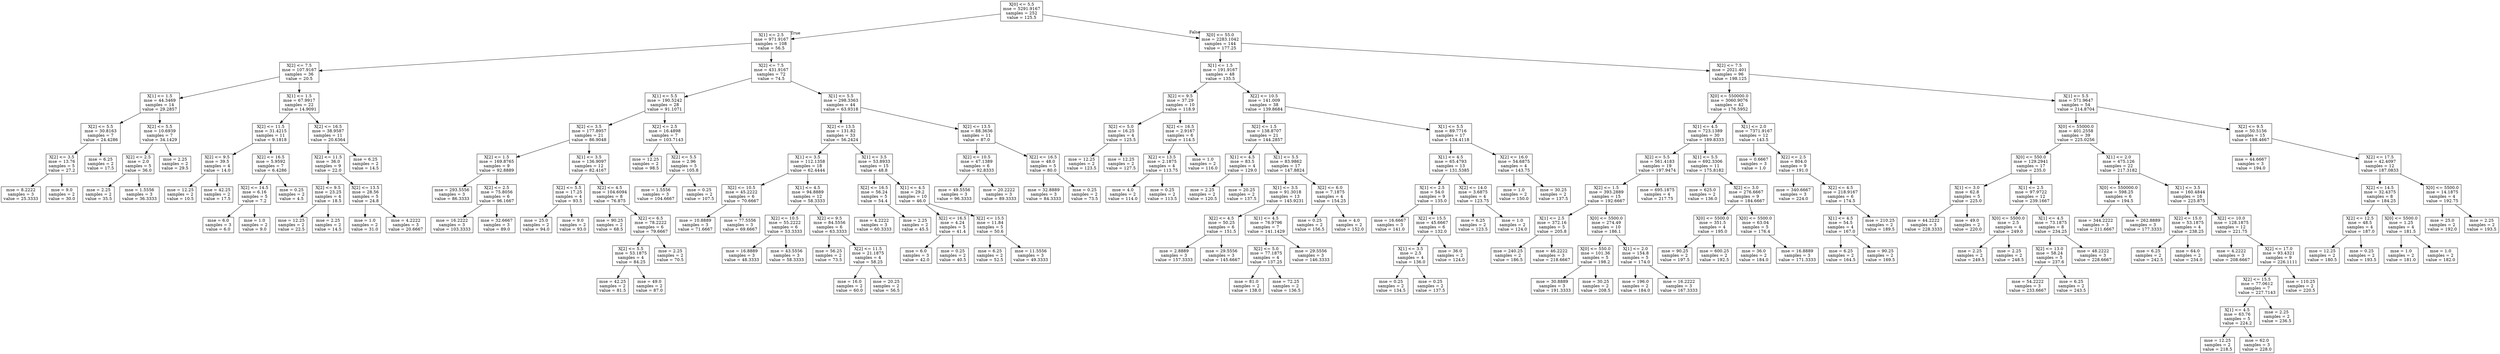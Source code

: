 digraph Tree {
node [shape=box] ;
0 [label="X[0] <= 5.5\nmse = 5291.9167\nsamples = 252\nvalue = 125.5"] ;
1 [label="X[1] <= 2.5\nmse = 971.9167\nsamples = 108\nvalue = 56.5"] ;
0 -> 1 [labeldistance=2.5, labelangle=45, headlabel="True"] ;
2 [label="X[2] <= 7.5\nmse = 107.9167\nsamples = 36\nvalue = 20.5"] ;
1 -> 2 ;
3 [label="X[1] <= 1.5\nmse = 44.3469\nsamples = 14\nvalue = 29.2857"] ;
2 -> 3 ;
4 [label="X[2] <= 5.5\nmse = 30.8163\nsamples = 7\nvalue = 24.4286"] ;
3 -> 4 ;
5 [label="X[2] <= 3.5\nmse = 13.76\nsamples = 5\nvalue = 27.2"] ;
4 -> 5 ;
6 [label="mse = 8.2222\nsamples = 3\nvalue = 25.3333"] ;
5 -> 6 ;
7 [label="mse = 9.0\nsamples = 2\nvalue = 30.0"] ;
5 -> 7 ;
8 [label="mse = 6.25\nsamples = 2\nvalue = 17.5"] ;
4 -> 8 ;
9 [label="X[2] <= 5.5\nmse = 10.6939\nsamples = 7\nvalue = 34.1429"] ;
3 -> 9 ;
10 [label="X[2] <= 2.5\nmse = 2.0\nsamples = 5\nvalue = 36.0"] ;
9 -> 10 ;
11 [label="mse = 2.25\nsamples = 2\nvalue = 35.5"] ;
10 -> 11 ;
12 [label="mse = 1.5556\nsamples = 3\nvalue = 36.3333"] ;
10 -> 12 ;
13 [label="mse = 2.25\nsamples = 2\nvalue = 29.5"] ;
9 -> 13 ;
14 [label="X[1] <= 1.5\nmse = 67.9917\nsamples = 22\nvalue = 14.9091"] ;
2 -> 14 ;
15 [label="X[2] <= 11.5\nmse = 31.4215\nsamples = 11\nvalue = 9.1818"] ;
14 -> 15 ;
16 [label="X[2] <= 9.5\nmse = 39.5\nsamples = 4\nvalue = 14.0"] ;
15 -> 16 ;
17 [label="mse = 12.25\nsamples = 2\nvalue = 10.5"] ;
16 -> 17 ;
18 [label="mse = 42.25\nsamples = 2\nvalue = 17.5"] ;
16 -> 18 ;
19 [label="X[2] <= 16.5\nmse = 5.9592\nsamples = 7\nvalue = 6.4286"] ;
15 -> 19 ;
20 [label="X[2] <= 14.5\nmse = 6.16\nsamples = 5\nvalue = 7.2"] ;
19 -> 20 ;
21 [label="mse = 6.0\nsamples = 3\nvalue = 6.0"] ;
20 -> 21 ;
22 [label="mse = 1.0\nsamples = 2\nvalue = 9.0"] ;
20 -> 22 ;
23 [label="mse = 0.25\nsamples = 2\nvalue = 4.5"] ;
19 -> 23 ;
24 [label="X[2] <= 16.5\nmse = 38.9587\nsamples = 11\nvalue = 20.6364"] ;
14 -> 24 ;
25 [label="X[2] <= 11.5\nmse = 36.0\nsamples = 9\nvalue = 22.0"] ;
24 -> 25 ;
26 [label="X[2] <= 9.5\nmse = 23.25\nsamples = 4\nvalue = 18.5"] ;
25 -> 26 ;
27 [label="mse = 12.25\nsamples = 2\nvalue = 22.5"] ;
26 -> 27 ;
28 [label="mse = 2.25\nsamples = 2\nvalue = 14.5"] ;
26 -> 28 ;
29 [label="X[2] <= 13.5\nmse = 28.56\nsamples = 5\nvalue = 24.8"] ;
25 -> 29 ;
30 [label="mse = 1.0\nsamples = 2\nvalue = 31.0"] ;
29 -> 30 ;
31 [label="mse = 4.2222\nsamples = 3\nvalue = 20.6667"] ;
29 -> 31 ;
32 [label="mse = 6.25\nsamples = 2\nvalue = 14.5"] ;
24 -> 32 ;
33 [label="X[2] <= 7.5\nmse = 431.9167\nsamples = 72\nvalue = 74.5"] ;
1 -> 33 ;
34 [label="X[1] <= 5.5\nmse = 190.5242\nsamples = 28\nvalue = 91.1071"] ;
33 -> 34 ;
35 [label="X[2] <= 3.5\nmse = 177.8957\nsamples = 21\nvalue = 86.9048"] ;
34 -> 35 ;
36 [label="X[2] <= 1.5\nmse = 169.8765\nsamples = 9\nvalue = 92.8889"] ;
35 -> 36 ;
37 [label="mse = 293.5556\nsamples = 3\nvalue = 86.3333"] ;
36 -> 37 ;
38 [label="X[2] <= 2.5\nmse = 75.8056\nsamples = 6\nvalue = 96.1667"] ;
36 -> 38 ;
39 [label="mse = 16.2222\nsamples = 3\nvalue = 103.3333"] ;
38 -> 39 ;
40 [label="mse = 32.6667\nsamples = 3\nvalue = 89.0"] ;
38 -> 40 ;
41 [label="X[1] <= 3.5\nmse = 136.9097\nsamples = 12\nvalue = 82.4167"] ;
35 -> 41 ;
42 [label="X[2] <= 5.5\nmse = 17.25\nsamples = 4\nvalue = 93.5"] ;
41 -> 42 ;
43 [label="mse = 25.0\nsamples = 2\nvalue = 94.0"] ;
42 -> 43 ;
44 [label="mse = 9.0\nsamples = 2\nvalue = 93.0"] ;
42 -> 44 ;
45 [label="X[2] <= 4.5\nmse = 104.6094\nsamples = 8\nvalue = 76.875"] ;
41 -> 45 ;
46 [label="mse = 90.25\nsamples = 2\nvalue = 68.5"] ;
45 -> 46 ;
47 [label="X[2] <= 6.5\nmse = 78.2222\nsamples = 6\nvalue = 79.6667"] ;
45 -> 47 ;
48 [label="X[2] <= 5.5\nmse = 53.1875\nsamples = 4\nvalue = 84.25"] ;
47 -> 48 ;
49 [label="mse = 42.25\nsamples = 2\nvalue = 81.5"] ;
48 -> 49 ;
50 [label="mse = 49.0\nsamples = 2\nvalue = 87.0"] ;
48 -> 50 ;
51 [label="mse = 2.25\nsamples = 2\nvalue = 70.5"] ;
47 -> 51 ;
52 [label="X[2] <= 2.5\nmse = 16.4898\nsamples = 7\nvalue = 103.7143"] ;
34 -> 52 ;
53 [label="mse = 12.25\nsamples = 2\nvalue = 98.5"] ;
52 -> 53 ;
54 [label="X[2] <= 5.5\nmse = 2.96\nsamples = 5\nvalue = 105.8"] ;
52 -> 54 ;
55 [label="mse = 1.5556\nsamples = 3\nvalue = 104.6667"] ;
54 -> 55 ;
56 [label="mse = 0.25\nsamples = 2\nvalue = 107.5"] ;
54 -> 56 ;
57 [label="X[1] <= 5.5\nmse = 298.3363\nsamples = 44\nvalue = 63.9318"] ;
33 -> 57 ;
58 [label="X[2] <= 13.5\nmse = 131.82\nsamples = 33\nvalue = 56.2424"] ;
57 -> 58 ;
59 [label="X[1] <= 3.5\nmse = 112.1358\nsamples = 18\nvalue = 62.4444"] ;
58 -> 59 ;
60 [label="X[2] <= 10.5\nmse = 45.2222\nsamples = 6\nvalue = 70.6667"] ;
59 -> 60 ;
61 [label="mse = 10.8889\nsamples = 3\nvalue = 71.6667"] ;
60 -> 61 ;
62 [label="mse = 77.5556\nsamples = 3\nvalue = 69.6667"] ;
60 -> 62 ;
63 [label="X[1] <= 4.5\nmse = 94.8889\nsamples = 12\nvalue = 58.3333"] ;
59 -> 63 ;
64 [label="X[2] <= 10.5\nmse = 55.2222\nsamples = 6\nvalue = 53.3333"] ;
63 -> 64 ;
65 [label="mse = 16.8889\nsamples = 3\nvalue = 48.3333"] ;
64 -> 65 ;
66 [label="mse = 43.5556\nsamples = 3\nvalue = 58.3333"] ;
64 -> 66 ;
67 [label="X[2] <= 9.5\nmse = 84.5556\nsamples = 6\nvalue = 63.3333"] ;
63 -> 67 ;
68 [label="mse = 56.25\nsamples = 2\nvalue = 73.5"] ;
67 -> 68 ;
69 [label="X[2] <= 11.5\nmse = 21.1875\nsamples = 4\nvalue = 58.25"] ;
67 -> 69 ;
70 [label="mse = 16.0\nsamples = 2\nvalue = 60.0"] ;
69 -> 70 ;
71 [label="mse = 20.25\nsamples = 2\nvalue = 56.5"] ;
69 -> 71 ;
72 [label="X[1] <= 3.5\nmse = 53.8933\nsamples = 15\nvalue = 48.8"] ;
58 -> 72 ;
73 [label="X[2] <= 16.5\nmse = 56.24\nsamples = 5\nvalue = 54.4"] ;
72 -> 73 ;
74 [label="mse = 4.2222\nsamples = 3\nvalue = 60.3333"] ;
73 -> 74 ;
75 [label="mse = 2.25\nsamples = 2\nvalue = 45.5"] ;
73 -> 75 ;
76 [label="X[1] <= 4.5\nmse = 29.2\nsamples = 10\nvalue = 46.0"] ;
72 -> 76 ;
77 [label="X[2] <= 16.5\nmse = 4.24\nsamples = 5\nvalue = 41.4"] ;
76 -> 77 ;
78 [label="mse = 6.0\nsamples = 3\nvalue = 42.0"] ;
77 -> 78 ;
79 [label="mse = 0.25\nsamples = 2\nvalue = 40.5"] ;
77 -> 79 ;
80 [label="X[2] <= 15.5\nmse = 11.84\nsamples = 5\nvalue = 50.6"] ;
76 -> 80 ;
81 [label="mse = 6.25\nsamples = 2\nvalue = 52.5"] ;
80 -> 81 ;
82 [label="mse = 11.5556\nsamples = 3\nvalue = 49.3333"] ;
80 -> 82 ;
83 [label="X[2] <= 13.5\nmse = 88.3636\nsamples = 11\nvalue = 87.0"] ;
57 -> 83 ;
84 [label="X[2] <= 10.5\nmse = 47.1389\nsamples = 6\nvalue = 92.8333"] ;
83 -> 84 ;
85 [label="mse = 49.5556\nsamples = 3\nvalue = 96.3333"] ;
84 -> 85 ;
86 [label="mse = 20.2222\nsamples = 3\nvalue = 89.3333"] ;
84 -> 86 ;
87 [label="X[2] <= 16.5\nmse = 48.0\nsamples = 5\nvalue = 80.0"] ;
83 -> 87 ;
88 [label="mse = 32.8889\nsamples = 3\nvalue = 84.3333"] ;
87 -> 88 ;
89 [label="mse = 0.25\nsamples = 2\nvalue = 73.5"] ;
87 -> 89 ;
90 [label="X[0] <= 55.0\nmse = 2283.1042\nsamples = 144\nvalue = 177.25"] ;
0 -> 90 [labeldistance=2.5, labelangle=-45, headlabel="False"] ;
91 [label="X[1] <= 1.5\nmse = 191.9167\nsamples = 48\nvalue = 135.5"] ;
90 -> 91 ;
92 [label="X[2] <= 9.5\nmse = 37.29\nsamples = 10\nvalue = 118.9"] ;
91 -> 92 ;
93 [label="X[2] <= 5.0\nmse = 16.25\nsamples = 4\nvalue = 125.5"] ;
92 -> 93 ;
94 [label="mse = 12.25\nsamples = 2\nvalue = 123.5"] ;
93 -> 94 ;
95 [label="mse = 12.25\nsamples = 2\nvalue = 127.5"] ;
93 -> 95 ;
96 [label="X[2] <= 16.5\nmse = 2.9167\nsamples = 6\nvalue = 114.5"] ;
92 -> 96 ;
97 [label="X[2] <= 13.5\nmse = 2.1875\nsamples = 4\nvalue = 113.75"] ;
96 -> 97 ;
98 [label="mse = 4.0\nsamples = 2\nvalue = 114.0"] ;
97 -> 98 ;
99 [label="mse = 0.25\nsamples = 2\nvalue = 113.5"] ;
97 -> 99 ;
100 [label="mse = 1.0\nsamples = 2\nvalue = 116.0"] ;
96 -> 100 ;
101 [label="X[2] <= 10.5\nmse = 141.009\nsamples = 38\nvalue = 139.8684"] ;
91 -> 101 ;
102 [label="X[2] <= 1.5\nmse = 138.8707\nsamples = 21\nvalue = 144.2857"] ;
101 -> 102 ;
103 [label="X[1] <= 4.5\nmse = 83.5\nsamples = 4\nvalue = 129.0"] ;
102 -> 103 ;
104 [label="mse = 2.25\nsamples = 2\nvalue = 120.5"] ;
103 -> 104 ;
105 [label="mse = 20.25\nsamples = 2\nvalue = 137.5"] ;
103 -> 105 ;
106 [label="X[1] <= 5.5\nmse = 83.9862\nsamples = 17\nvalue = 147.8824"] ;
102 -> 106 ;
107 [label="X[1] <= 3.5\nmse = 91.3018\nsamples = 13\nvalue = 145.9231"] ;
106 -> 107 ;
108 [label="X[2] <= 4.5\nmse = 50.25\nsamples = 6\nvalue = 151.5"] ;
107 -> 108 ;
109 [label="mse = 2.8889\nsamples = 3\nvalue = 157.3333"] ;
108 -> 109 ;
110 [label="mse = 29.5556\nsamples = 3\nvalue = 145.6667"] ;
108 -> 110 ;
111 [label="X[1] <= 4.5\nmse = 76.9796\nsamples = 7\nvalue = 141.1429"] ;
107 -> 111 ;
112 [label="X[2] <= 5.0\nmse = 77.1875\nsamples = 4\nvalue = 137.25"] ;
111 -> 112 ;
113 [label="mse = 81.0\nsamples = 2\nvalue = 138.0"] ;
112 -> 113 ;
114 [label="mse = 72.25\nsamples = 2\nvalue = 136.5"] ;
112 -> 114 ;
115 [label="mse = 29.5556\nsamples = 3\nvalue = 146.3333"] ;
111 -> 115 ;
116 [label="X[2] <= 6.0\nmse = 7.1875\nsamples = 4\nvalue = 154.25"] ;
106 -> 116 ;
117 [label="mse = 0.25\nsamples = 2\nvalue = 156.5"] ;
116 -> 117 ;
118 [label="mse = 4.0\nsamples = 2\nvalue = 152.0"] ;
116 -> 118 ;
119 [label="X[1] <= 5.5\nmse = 89.7716\nsamples = 17\nvalue = 134.4118"] ;
101 -> 119 ;
120 [label="X[1] <= 4.5\nmse = 65.4793\nsamples = 13\nvalue = 131.5385"] ;
119 -> 120 ;
121 [label="X[1] <= 2.5\nmse = 54.0\nsamples = 9\nvalue = 135.0"] ;
120 -> 121 ;
122 [label="mse = 16.6667\nsamples = 3\nvalue = 141.0"] ;
121 -> 122 ;
123 [label="X[2] <= 15.5\nmse = 45.6667\nsamples = 6\nvalue = 132.0"] ;
121 -> 123 ;
124 [label="X[1] <= 3.5\nmse = 2.5\nsamples = 4\nvalue = 136.0"] ;
123 -> 124 ;
125 [label="mse = 0.25\nsamples = 2\nvalue = 134.5"] ;
124 -> 125 ;
126 [label="mse = 0.25\nsamples = 2\nvalue = 137.5"] ;
124 -> 126 ;
127 [label="mse = 36.0\nsamples = 2\nvalue = 124.0"] ;
123 -> 127 ;
128 [label="X[2] <= 14.0\nmse = 3.6875\nsamples = 4\nvalue = 123.75"] ;
120 -> 128 ;
129 [label="mse = 6.25\nsamples = 2\nvalue = 123.5"] ;
128 -> 129 ;
130 [label="mse = 1.0\nsamples = 2\nvalue = 124.0"] ;
128 -> 130 ;
131 [label="X[2] <= 16.0\nmse = 54.6875\nsamples = 4\nvalue = 143.75"] ;
119 -> 131 ;
132 [label="mse = 1.0\nsamples = 2\nvalue = 150.0"] ;
131 -> 132 ;
133 [label="mse = 30.25\nsamples = 2\nvalue = 137.5"] ;
131 -> 133 ;
134 [label="X[2] <= 7.5\nmse = 2021.401\nsamples = 96\nvalue = 198.125"] ;
90 -> 134 ;
135 [label="X[0] <= 550000.0\nmse = 3060.9076\nsamples = 42\nvalue = 176.5952"] ;
134 -> 135 ;
136 [label="X[1] <= 4.5\nmse = 723.1389\nsamples = 30\nvalue = 189.8333"] ;
135 -> 136 ;
137 [label="X[2] <= 5.5\nmse = 561.4183\nsamples = 19\nvalue = 197.9474"] ;
136 -> 137 ;
138 [label="X[2] <= 1.5\nmse = 393.2889\nsamples = 15\nvalue = 192.6667"] ;
137 -> 138 ;
139 [label="X[1] <= 2.5\nmse = 372.16\nsamples = 5\nvalue = 205.8"] ;
138 -> 139 ;
140 [label="mse = 240.25\nsamples = 2\nvalue = 186.5"] ;
139 -> 140 ;
141 [label="mse = 46.2222\nsamples = 3\nvalue = 218.6667"] ;
139 -> 141 ;
142 [label="X[0] <= 5500.0\nmse = 274.49\nsamples = 10\nvalue = 186.1"] ;
138 -> 142 ;
143 [label="X[0] <= 550.0\nmse = 101.36\nsamples = 5\nvalue = 198.2"] ;
142 -> 143 ;
144 [label="mse = 30.8889\nsamples = 3\nvalue = 191.3333"] ;
143 -> 144 ;
145 [label="mse = 30.25\nsamples = 2\nvalue = 208.5"] ;
143 -> 145 ;
146 [label="X[1] <= 2.0\nmse = 154.8\nsamples = 5\nvalue = 174.0"] ;
142 -> 146 ;
147 [label="mse = 196.0\nsamples = 2\nvalue = 184.0"] ;
146 -> 147 ;
148 [label="mse = 16.2222\nsamples = 3\nvalue = 167.3333"] ;
146 -> 148 ;
149 [label="mse = 695.1875\nsamples = 4\nvalue = 217.75"] ;
137 -> 149 ;
150 [label="X[1] <= 5.5\nmse = 692.3306\nsamples = 11\nvalue = 175.8182"] ;
136 -> 150 ;
151 [label="mse = 625.0\nsamples = 2\nvalue = 136.0"] ;
150 -> 151 ;
152 [label="X[2] <= 3.0\nmse = 276.6667\nsamples = 9\nvalue = 184.6667"] ;
150 -> 152 ;
153 [label="X[0] <= 5500.0\nmse = 351.5\nsamples = 4\nvalue = 195.0"] ;
152 -> 153 ;
154 [label="mse = 90.25\nsamples = 2\nvalue = 197.5"] ;
153 -> 154 ;
155 [label="mse = 600.25\nsamples = 2\nvalue = 192.5"] ;
153 -> 155 ;
156 [label="X[0] <= 5500.0\nmse = 63.04\nsamples = 5\nvalue = 176.4"] ;
152 -> 156 ;
157 [label="mse = 36.0\nsamples = 2\nvalue = 184.0"] ;
156 -> 157 ;
158 [label="mse = 16.8889\nsamples = 3\nvalue = 171.3333"] ;
156 -> 158 ;
159 [label="X[1] <= 2.0\nmse = 7371.9167\nsamples = 12\nvalue = 143.5"] ;
135 -> 159 ;
160 [label="mse = 0.6667\nsamples = 3\nvalue = 1.0"] ;
159 -> 160 ;
161 [label="X[2] <= 2.5\nmse = 804.0\nsamples = 9\nvalue = 191.0"] ;
159 -> 161 ;
162 [label="mse = 340.6667\nsamples = 3\nvalue = 224.0"] ;
161 -> 162 ;
163 [label="X[2] <= 4.5\nmse = 218.9167\nsamples = 6\nvalue = 174.5"] ;
161 -> 163 ;
164 [label="X[1] <= 4.5\nmse = 54.5\nsamples = 4\nvalue = 167.0"] ;
163 -> 164 ;
165 [label="mse = 6.25\nsamples = 2\nvalue = 164.5"] ;
164 -> 165 ;
166 [label="mse = 90.25\nsamples = 2\nvalue = 169.5"] ;
164 -> 166 ;
167 [label="mse = 210.25\nsamples = 2\nvalue = 189.5"] ;
163 -> 167 ;
168 [label="X[1] <= 5.5\nmse = 571.9647\nsamples = 54\nvalue = 214.8704"] ;
134 -> 168 ;
169 [label="X[0] <= 55000.0\nmse = 401.2558\nsamples = 39\nvalue = 225.0256"] ;
168 -> 169 ;
170 [label="X[0] <= 550.0\nmse = 129.2941\nsamples = 17\nvalue = 235.0"] ;
169 -> 170 ;
171 [label="X[1] <= 3.0\nmse = 62.8\nsamples = 5\nvalue = 225.0"] ;
170 -> 171 ;
172 [label="mse = 44.2222\nsamples = 3\nvalue = 228.3333"] ;
171 -> 172 ;
173 [label="mse = 49.0\nsamples = 2\nvalue = 220.0"] ;
171 -> 173 ;
174 [label="X[1] <= 2.5\nmse = 97.9722\nsamples = 12\nvalue = 239.1667"] ;
170 -> 174 ;
175 [label="X[0] <= 5500.0\nmse = 2.5\nsamples = 4\nvalue = 249.0"] ;
174 -> 175 ;
176 [label="mse = 2.25\nsamples = 2\nvalue = 249.5"] ;
175 -> 176 ;
177 [label="mse = 2.25\nsamples = 2\nvalue = 248.5"] ;
175 -> 177 ;
178 [label="X[1] <= 4.5\nmse = 73.1875\nsamples = 8\nvalue = 234.25"] ;
174 -> 178 ;
179 [label="X[2] <= 13.0\nmse = 58.24\nsamples = 5\nvalue = 237.6"] ;
178 -> 179 ;
180 [label="mse = 54.2222\nsamples = 3\nvalue = 233.6667"] ;
179 -> 180 ;
181 [label="mse = 6.25\nsamples = 2\nvalue = 243.5"] ;
179 -> 181 ;
182 [label="mse = 48.2222\nsamples = 3\nvalue = 228.6667"] ;
178 -> 182 ;
183 [label="X[1] <= 2.0\nmse = 475.126\nsamples = 22\nvalue = 217.3182"] ;
169 -> 183 ;
184 [label="X[0] <= 550000.0\nmse = 598.25\nsamples = 6\nvalue = 194.5"] ;
183 -> 184 ;
185 [label="mse = 344.2222\nsamples = 3\nvalue = 211.6667"] ;
184 -> 185 ;
186 [label="mse = 262.8889\nsamples = 3\nvalue = 177.3333"] ;
184 -> 186 ;
187 [label="X[1] <= 3.5\nmse = 160.4844\nsamples = 16\nvalue = 225.875"] ;
183 -> 187 ;
188 [label="X[2] <= 15.0\nmse = 53.1875\nsamples = 4\nvalue = 238.25"] ;
187 -> 188 ;
189 [label="mse = 6.25\nsamples = 2\nvalue = 242.5"] ;
188 -> 189 ;
190 [label="mse = 64.0\nsamples = 2\nvalue = 234.0"] ;
188 -> 190 ;
191 [label="X[2] <= 10.0\nmse = 128.1875\nsamples = 12\nvalue = 221.75"] ;
187 -> 191 ;
192 [label="mse = 4.2222\nsamples = 3\nvalue = 208.6667"] ;
191 -> 192 ;
193 [label="X[2] <= 17.0\nmse = 93.4321\nsamples = 9\nvalue = 226.1111"] ;
191 -> 193 ;
194 [label="X[2] <= 15.5\nmse = 77.0612\nsamples = 7\nvalue = 227.7143"] ;
193 -> 194 ;
195 [label="X[1] <= 4.5\nmse = 63.76\nsamples = 5\nvalue = 224.2"] ;
194 -> 195 ;
196 [label="mse = 12.25\nsamples = 2\nvalue = 218.5"] ;
195 -> 196 ;
197 [label="mse = 62.0\nsamples = 3\nvalue = 228.0"] ;
195 -> 197 ;
198 [label="mse = 2.25\nsamples = 2\nvalue = 236.5"] ;
194 -> 198 ;
199 [label="mse = 110.25\nsamples = 2\nvalue = 220.5"] ;
193 -> 199 ;
200 [label="X[2] <= 9.5\nmse = 50.5156\nsamples = 15\nvalue = 188.4667"] ;
168 -> 200 ;
201 [label="mse = 44.6667\nsamples = 3\nvalue = 194.0"] ;
200 -> 201 ;
202 [label="X[2] <= 17.5\nmse = 42.4097\nsamples = 12\nvalue = 187.0833"] ;
200 -> 202 ;
203 [label="X[2] <= 14.5\nmse = 32.4375\nsamples = 8\nvalue = 184.25"] ;
202 -> 203 ;
204 [label="X[2] <= 12.5\nmse = 48.5\nsamples = 4\nvalue = 187.0"] ;
203 -> 204 ;
205 [label="mse = 12.25\nsamples = 2\nvalue = 180.5"] ;
204 -> 205 ;
206 [label="mse = 0.25\nsamples = 2\nvalue = 193.5"] ;
204 -> 206 ;
207 [label="X[0] <= 5500.0\nmse = 1.25\nsamples = 4\nvalue = 181.5"] ;
203 -> 207 ;
208 [label="mse = 1.0\nsamples = 2\nvalue = 181.0"] ;
207 -> 208 ;
209 [label="mse = 1.0\nsamples = 2\nvalue = 182.0"] ;
207 -> 209 ;
210 [label="X[0] <= 5500.0\nmse = 14.1875\nsamples = 4\nvalue = 192.75"] ;
202 -> 210 ;
211 [label="mse = 25.0\nsamples = 2\nvalue = 192.0"] ;
210 -> 211 ;
212 [label="mse = 2.25\nsamples = 2\nvalue = 193.5"] ;
210 -> 212 ;
}